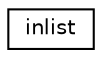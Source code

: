 digraph "Graphical Class Hierarchy"
{
  edge [fontname="Helvetica",fontsize="10",labelfontname="Helvetica",labelfontsize="10"];
  node [fontname="Helvetica",fontsize="10",shape=record];
  rankdir="LR";
  Node1 [label="inlist",height=0.2,width=0.4,color="black", fillcolor="white", style="filled",URL="$structinlist.html"];
}
